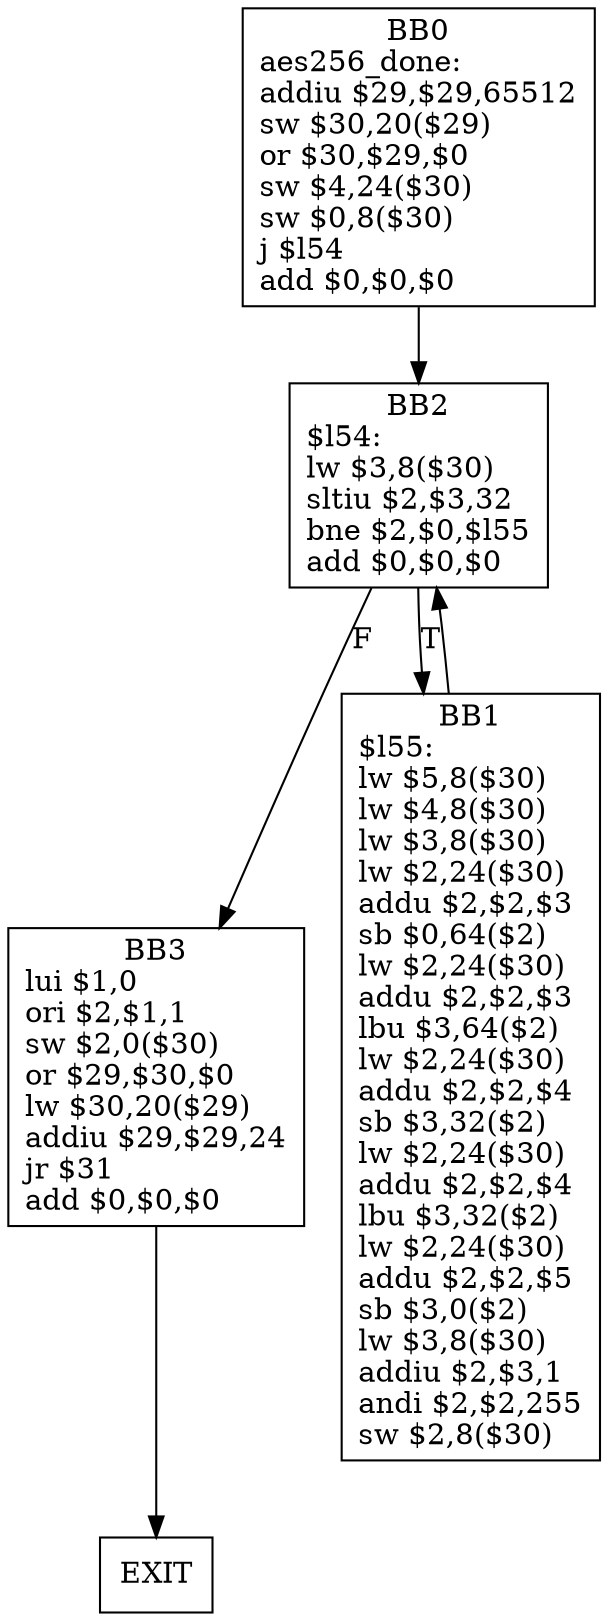 digraph G1 {
node [shape = box];
BB0 [label = "BB0\naes256_done:\laddiu $29,$29,65512\lsw $30,20($29)\lor $30,$29,$0\lsw $4,24($30)\lsw $0,8($30)\lj $l54\ladd $0,$0,$0\l"] ;
BB0 -> BB2 [style = filled, label = ""];
BB2 [label = "BB2\n$l54:\llw $3,8($30)\lsltiu $2,$3,32\lbne $2,$0,$l55\ladd $0,$0,$0\l"] ;
BB2 -> BB3 [style = filled, label = "F"];
BB2 -> BB1[style = filled, label = "T"];
BB3 [label = "BB3\nlui $1,0\lori $2,$1,1\lsw $2,0($30)\lor $29,$30,$0\llw $30,20($29)\laddiu $29,$29,24\ljr $31\ladd $0,$0,$0\l"] ;
BB3 -> EXIT  [style = filled, label = ""];
BB1 [label = "BB1\n$l55:\llw $5,8($30)\llw $4,8($30)\llw $3,8($30)\llw $2,24($30)\laddu $2,$2,$3\lsb $0,64($2)\llw $2,24($30)\laddu $2,$2,$3\llbu $3,64($2)\llw $2,24($30)\laddu $2,$2,$4\lsb $3,32($2)\llw $2,24($30)\laddu $2,$2,$4\llbu $3,32($2)\llw $2,24($30)\laddu $2,$2,$5\lsb $3,0($2)\llw $3,8($30)\laddiu $2,$3,1\landi $2,$2,255\lsw $2,8($30)\l"] ;
BB1 -> BB2 [style = filled, label = ""];
}
